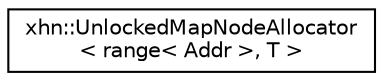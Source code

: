 digraph "Graphical Class Hierarchy"
{
  edge [fontname="Helvetica",fontsize="10",labelfontname="Helvetica",labelfontsize="10"];
  node [fontname="Helvetica",fontsize="10",shape=record];
  rankdir="LR";
  Node1 [label="xhn::UnlockedMapNodeAllocator\l\< range\< Addr \>, T \>",height=0.2,width=0.4,color="black", fillcolor="white", style="filled",URL="$classxhn_1_1_unlocked_map_node_allocator.html"];
}
